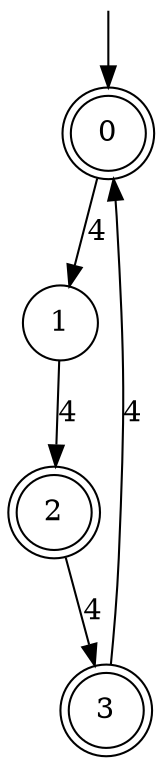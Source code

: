 digraph g {

	s0 [shape="doublecircle" label="0"];
	s1 [shape="circle" label="1"];
	s2 [shape="doublecircle" label="2"];
	s3 [shape="doublecircle" label="3"];
	s0 -> s1 [label="4"];
	s1 -> s2 [label="4"];
	s2 -> s3 [label="4"];
	s3 -> s0 [label="4"];

__start0 [label="" shape="none" width="0" height="0"];
__start0 -> s0;

}

